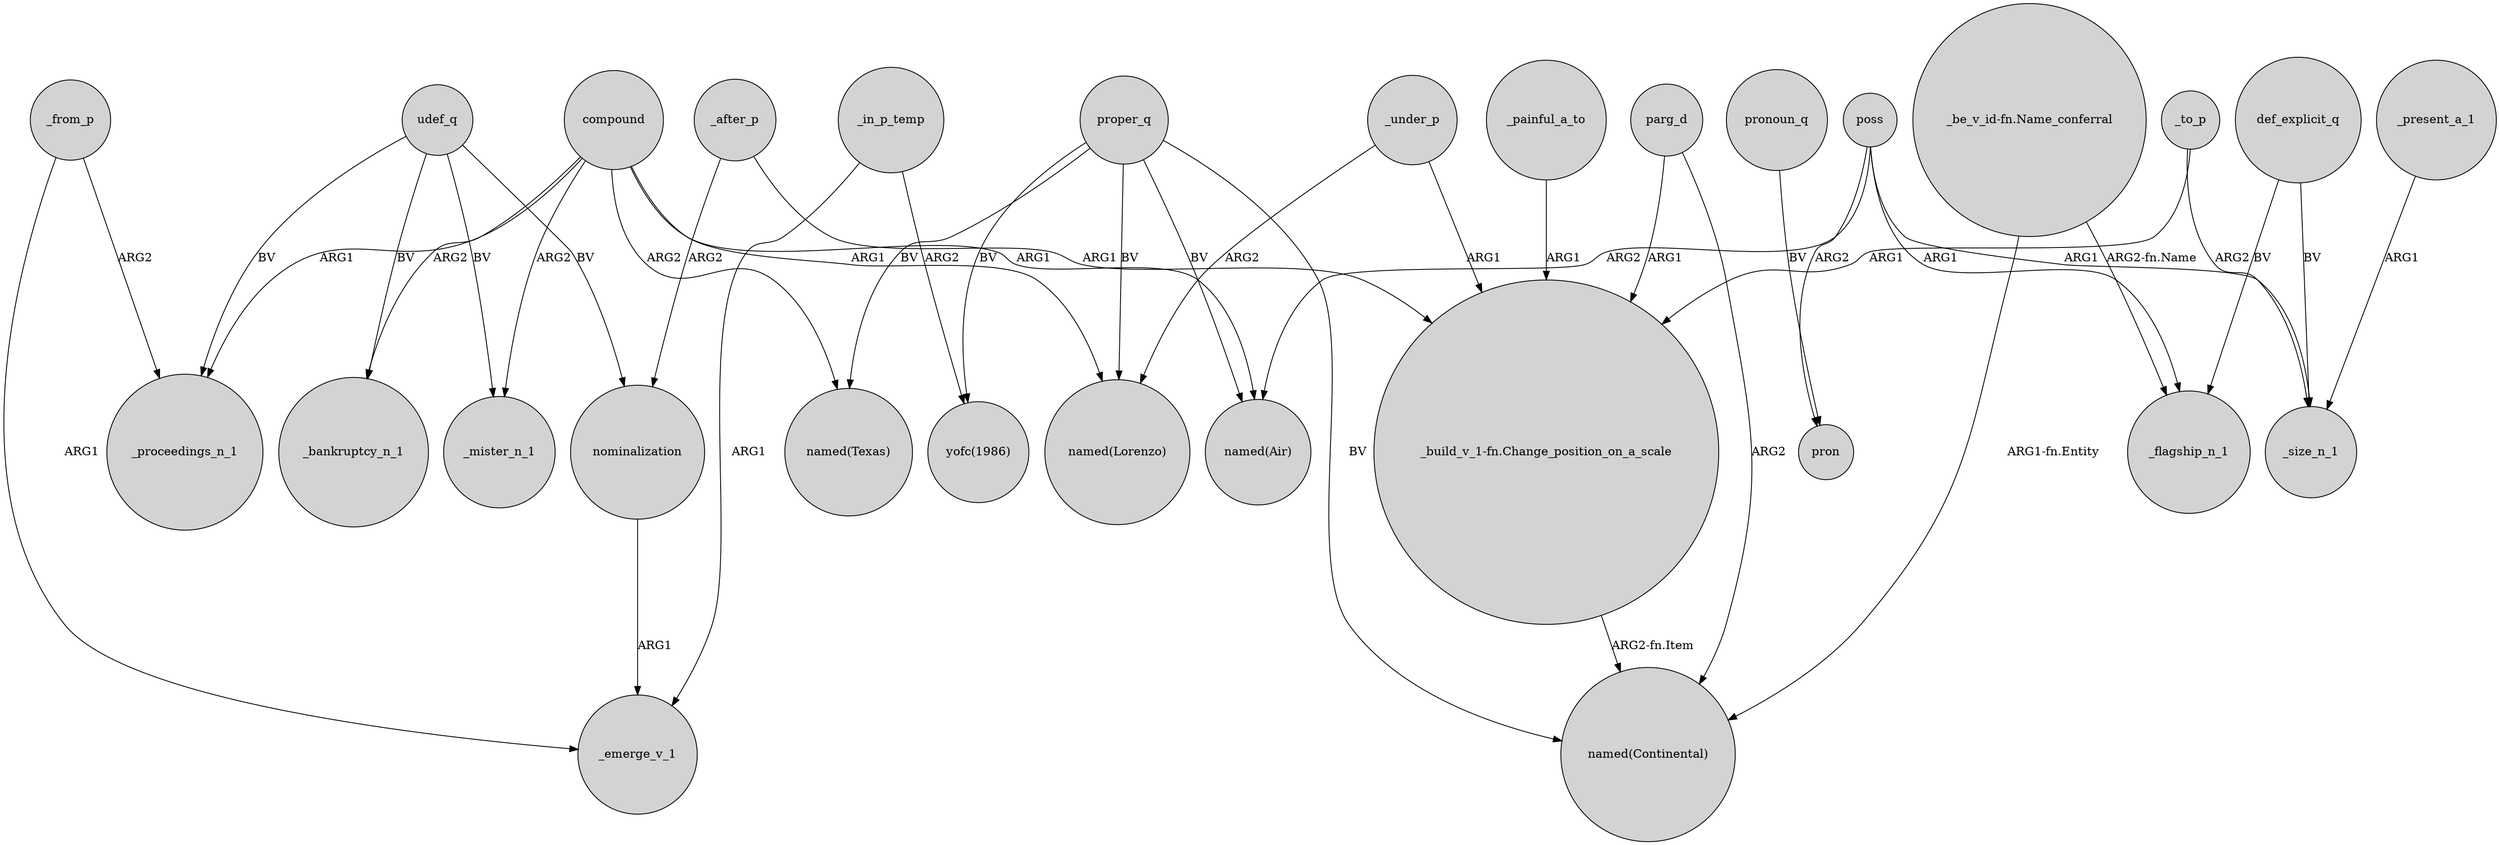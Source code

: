 digraph {
	node [shape=circle style=filled]
	compound -> _proceedings_n_1 [label=ARG1]
	proper_q -> "named(Texas)" [label=BV]
	compound -> _mister_n_1 [label=ARG2]
	compound -> "named(Air)" [label=ARG1]
	proper_q -> "yofc(1986)" [label=BV]
	_in_p_temp -> "yofc(1986)" [label=ARG2]
	poss -> _flagship_n_1 [label=ARG1]
	"_be_v_id-fn.Name_conferral" -> _flagship_n_1 [label="ARG2-fn.Name"]
	proper_q -> "named(Continental)" [label=BV]
	udef_q -> nominalization [label=BV]
	compound -> "named(Texas)" [label=ARG2]
	proper_q -> "named(Air)" [label=BV]
	_under_p -> "_build_v_1-fn.Change_position_on_a_scale" [label=ARG1]
	compound -> _bankruptcy_n_1 [label=ARG2]
	udef_q -> _mister_n_1 [label=BV]
	_present_a_1 -> _size_n_1 [label=ARG1]
	_to_p -> _size_n_1 [label=ARG2]
	_after_p -> nominalization [label=ARG2]
	pronoun_q -> pron [label=BV]
	def_explicit_q -> _flagship_n_1 [label=BV]
	poss -> pron [label=ARG2]
	"_build_v_1-fn.Change_position_on_a_scale" -> "named(Continental)" [label="ARG2-fn.Item"]
	compound -> "named(Lorenzo)" [label=ARG1]
	proper_q -> "named(Lorenzo)" [label=BV]
	_under_p -> "named(Lorenzo)" [label=ARG2]
	_in_p_temp -> _emerge_v_1 [label=ARG1]
	udef_q -> _proceedings_n_1 [label=BV]
	parg_d -> "named(Continental)" [label=ARG2]
	nominalization -> _emerge_v_1 [label=ARG1]
	_from_p -> _emerge_v_1 [label=ARG1]
	_after_p -> "_build_v_1-fn.Change_position_on_a_scale" [label=ARG1]
	_painful_a_to -> "_build_v_1-fn.Change_position_on_a_scale" [label=ARG1]
	udef_q -> _bankruptcy_n_1 [label=BV]
	parg_d -> "_build_v_1-fn.Change_position_on_a_scale" [label=ARG1]
	"_be_v_id-fn.Name_conferral" -> "named(Continental)" [label="ARG1-fn.Entity"]
	poss -> "named(Air)" [label=ARG2]
	_from_p -> _proceedings_n_1 [label=ARG2]
	_to_p -> "_build_v_1-fn.Change_position_on_a_scale" [label=ARG1]
	def_explicit_q -> _size_n_1 [label=BV]
	poss -> _size_n_1 [label=ARG1]
}
